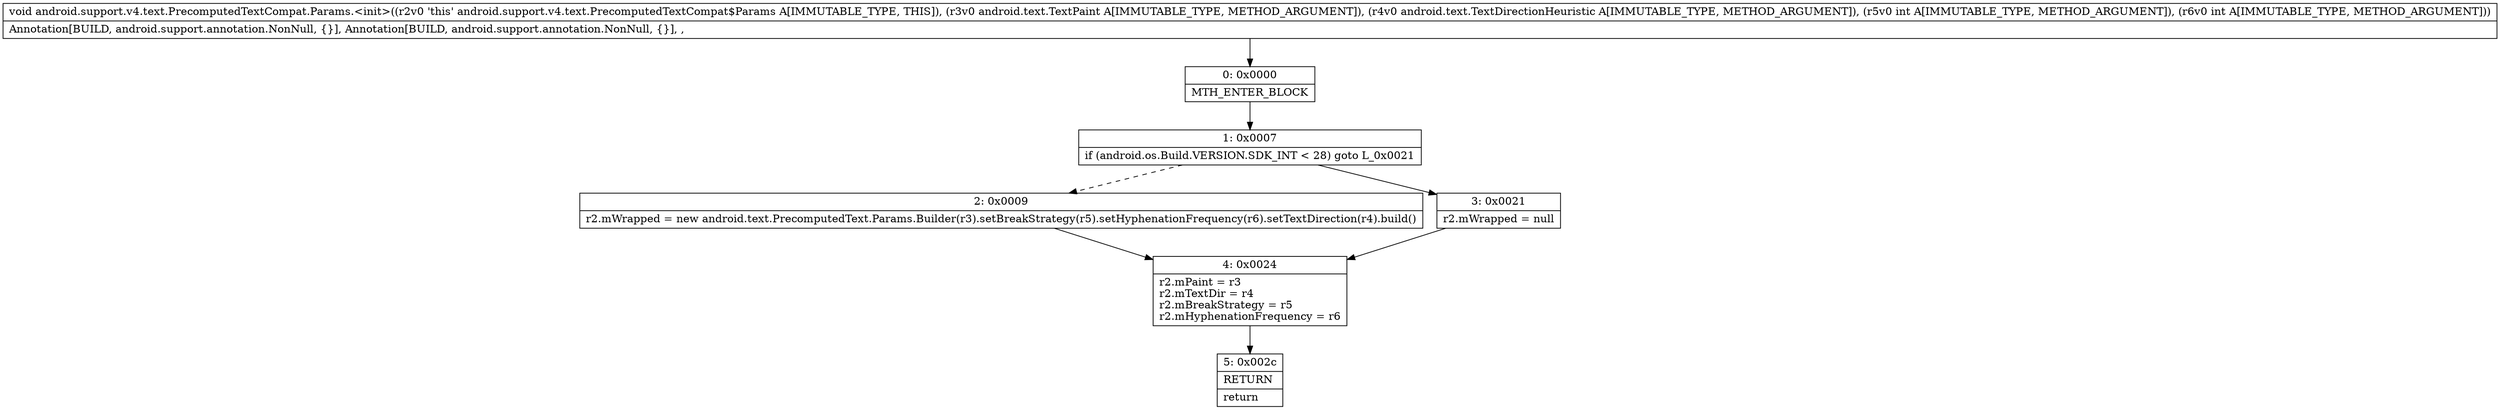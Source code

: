 digraph "CFG forandroid.support.v4.text.PrecomputedTextCompat.Params.\<init\>(Landroid\/text\/TextPaint;Landroid\/text\/TextDirectionHeuristic;II)V" {
Node_0 [shape=record,label="{0\:\ 0x0000|MTH_ENTER_BLOCK\l}"];
Node_1 [shape=record,label="{1\:\ 0x0007|if (android.os.Build.VERSION.SDK_INT \< 28) goto L_0x0021\l}"];
Node_2 [shape=record,label="{2\:\ 0x0009|r2.mWrapped = new android.text.PrecomputedText.Params.Builder(r3).setBreakStrategy(r5).setHyphenationFrequency(r6).setTextDirection(r4).build()\l}"];
Node_3 [shape=record,label="{3\:\ 0x0021|r2.mWrapped = null\l}"];
Node_4 [shape=record,label="{4\:\ 0x0024|r2.mPaint = r3\lr2.mTextDir = r4\lr2.mBreakStrategy = r5\lr2.mHyphenationFrequency = r6\l}"];
Node_5 [shape=record,label="{5\:\ 0x002c|RETURN\l|return\l}"];
MethodNode[shape=record,label="{void android.support.v4.text.PrecomputedTextCompat.Params.\<init\>((r2v0 'this' android.support.v4.text.PrecomputedTextCompat$Params A[IMMUTABLE_TYPE, THIS]), (r3v0 android.text.TextPaint A[IMMUTABLE_TYPE, METHOD_ARGUMENT]), (r4v0 android.text.TextDirectionHeuristic A[IMMUTABLE_TYPE, METHOD_ARGUMENT]), (r5v0 int A[IMMUTABLE_TYPE, METHOD_ARGUMENT]), (r6v0 int A[IMMUTABLE_TYPE, METHOD_ARGUMENT]))  | Annotation[BUILD, android.support.annotation.NonNull, \{\}], Annotation[BUILD, android.support.annotation.NonNull, \{\}], , \l}"];
MethodNode -> Node_0;
Node_0 -> Node_1;
Node_1 -> Node_2[style=dashed];
Node_1 -> Node_3;
Node_2 -> Node_4;
Node_3 -> Node_4;
Node_4 -> Node_5;
}

